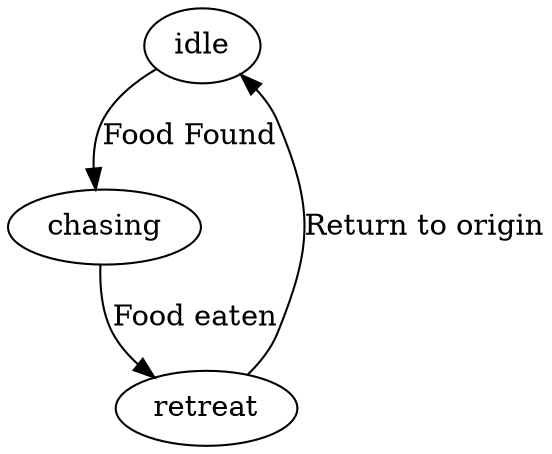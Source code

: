 digraph{
idle -> chasing[label="Food Found"];
chasing -> retreat[label="Food eaten"];
retreat -> idle[label="Return to origin"];
}